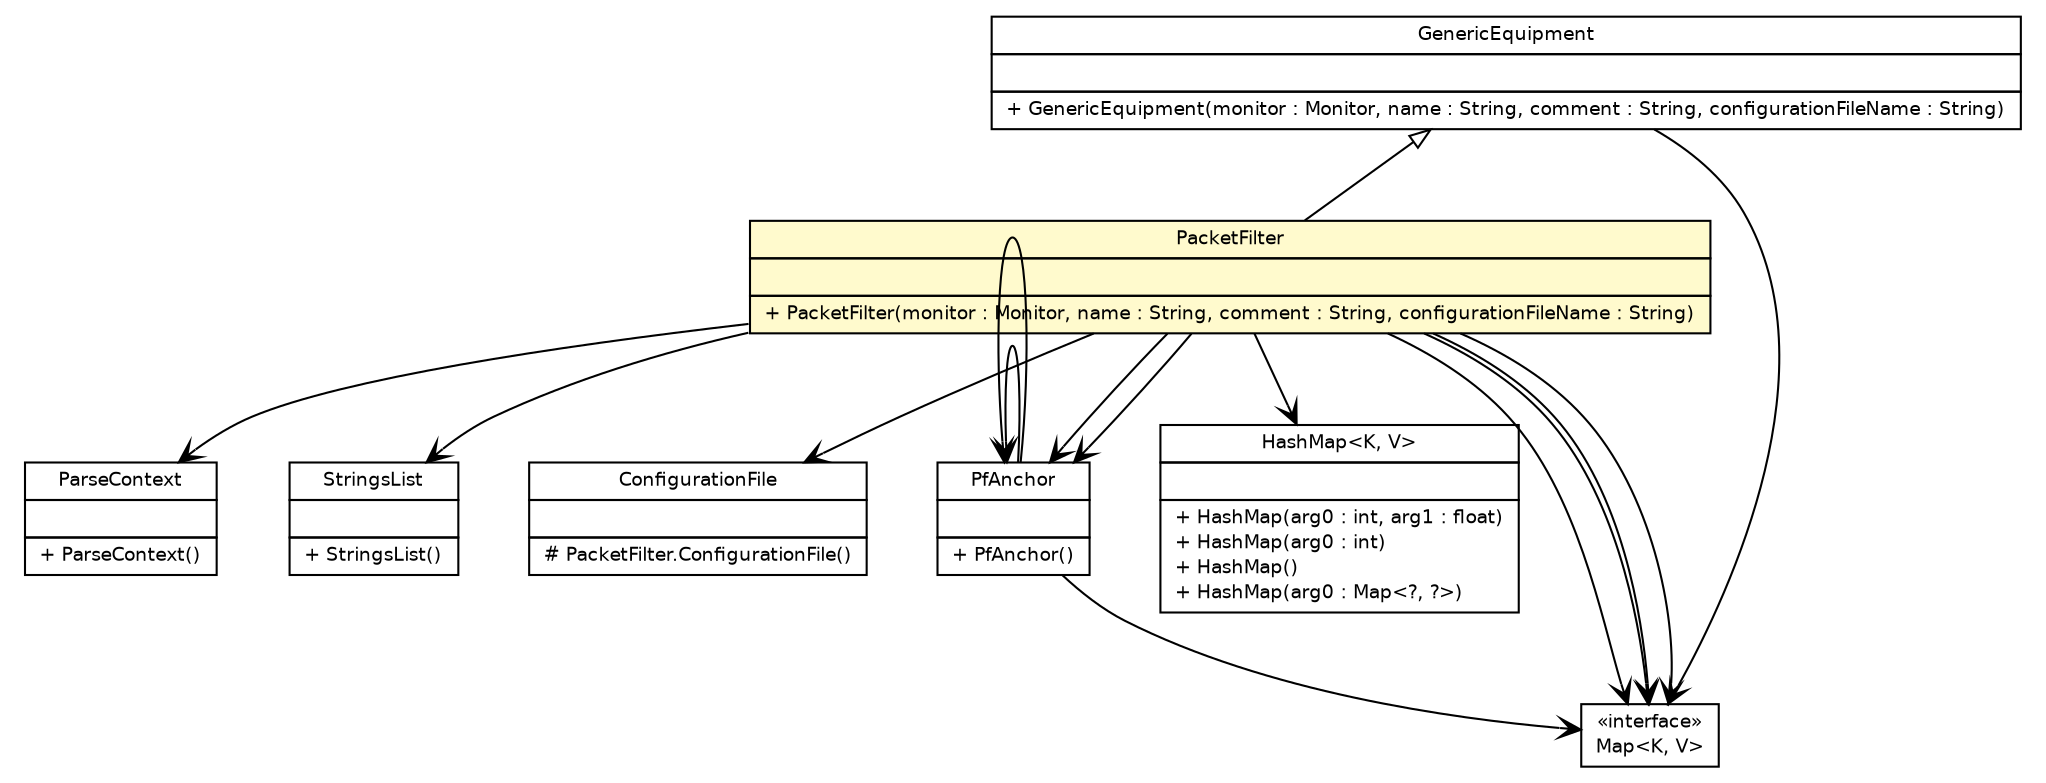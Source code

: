 #!/usr/local/bin/dot
#
# Class diagram 
# Generated by UmlGraph version 4.6 (http://www.spinellis.gr/sw/umlgraph)
#

digraph G {
	edge [fontname="Helvetica",fontsize=10,labelfontname="Helvetica",labelfontsize=10];
	node [fontname="Helvetica",fontsize=10,shape=plaintext];
	// fr.univrennes1.cri.jtacl.lib.misc.ParseContext
	c14870 [label=<<table border="0" cellborder="1" cellspacing="0" cellpadding="2" port="p" href="../../lib/misc/ParseContext.html">
		<tr><td><table border="0" cellspacing="0" cellpadding="1">
			<tr><td> ParseContext </td></tr>
		</table></td></tr>
		<tr><td><table border="0" cellspacing="0" cellpadding="1">
			<tr><td align="left">  </td></tr>
		</table></td></tr>
		<tr><td><table border="0" cellspacing="0" cellpadding="1">
			<tr><td align="left"> + ParseContext() </td></tr>
		</table></td></tr>
		</table>>, fontname="Helvetica", fontcolor="black", fontsize=9.0];
	// fr.univrennes1.cri.jtacl.lib.misc.StringsList
	c14873 [label=<<table border="0" cellborder="1" cellspacing="0" cellpadding="2" port="p" href="../../lib/misc/StringsList.html">
		<tr><td><table border="0" cellspacing="0" cellpadding="1">
			<tr><td> StringsList </td></tr>
		</table></td></tr>
		<tr><td><table border="0" cellspacing="0" cellpadding="1">
			<tr><td align="left">  </td></tr>
		</table></td></tr>
		<tr><td><table border="0" cellspacing="0" cellpadding="1">
			<tr><td align="left"> + StringsList() </td></tr>
		</table></td></tr>
		</table>>, fontname="Helvetica", fontcolor="black", fontsize=9.0];
	// fr.univrennes1.cri.jtacl.equipments.openbsd.PacketFilter
	c14952 [label=<<table border="0" cellborder="1" cellspacing="0" cellpadding="2" port="p" bgcolor="lemonChiffon" href="./PacketFilter.html">
		<tr><td><table border="0" cellspacing="0" cellpadding="1">
			<tr><td> PacketFilter </td></tr>
		</table></td></tr>
		<tr><td><table border="0" cellspacing="0" cellpadding="1">
			<tr><td align="left">  </td></tr>
		</table></td></tr>
		<tr><td><table border="0" cellspacing="0" cellpadding="1">
			<tr><td align="left"> + PacketFilter(monitor : Monitor, name : String, comment : String, configurationFileName : String) </td></tr>
		</table></td></tr>
		</table>>, fontname="Helvetica", fontcolor="black", fontsize=9.0];
	// fr.univrennes1.cri.jtacl.equipments.openbsd.PacketFilter.ConfigurationFile
	c14953 [label=<<table border="0" cellborder="1" cellspacing="0" cellpadding="2" port="p" href="./PacketFilter.ConfigurationFile.html">
		<tr><td><table border="0" cellspacing="0" cellpadding="1">
			<tr><td> ConfigurationFile </td></tr>
		</table></td></tr>
		<tr><td><table border="0" cellspacing="0" cellpadding="1">
			<tr><td align="left">  </td></tr>
		</table></td></tr>
		<tr><td><table border="0" cellspacing="0" cellpadding="1">
			<tr><td align="left"> # PacketFilter.ConfigurationFile() </td></tr>
		</table></td></tr>
		</table>>, fontname="Helvetica", fontcolor="black", fontsize=9.0];
	// fr.univrennes1.cri.jtacl.equipments.openbsd.PfAnchor
	c14976 [label=<<table border="0" cellborder="1" cellspacing="0" cellpadding="2" port="p" href="./PfAnchor.html">
		<tr><td><table border="0" cellspacing="0" cellpadding="1">
			<tr><td> PfAnchor </td></tr>
		</table></td></tr>
		<tr><td><table border="0" cellspacing="0" cellpadding="1">
			<tr><td align="left">  </td></tr>
		</table></td></tr>
		<tr><td><table border="0" cellspacing="0" cellpadding="1">
			<tr><td align="left"> + PfAnchor() </td></tr>
		</table></td></tr>
		</table>>, fontname="Helvetica", fontcolor="black", fontsize=9.0];
	// fr.univrennes1.cri.jtacl.equipments.GenericEquipment
	c14984 [label=<<table border="0" cellborder="1" cellspacing="0" cellpadding="2" port="p" href="../GenericEquipment.html">
		<tr><td><table border="0" cellspacing="0" cellpadding="1">
			<tr><td> GenericEquipment </td></tr>
		</table></td></tr>
		<tr><td><table border="0" cellspacing="0" cellpadding="1">
			<tr><td align="left">  </td></tr>
		</table></td></tr>
		<tr><td><table border="0" cellspacing="0" cellpadding="1">
			<tr><td align="left"> + GenericEquipment(monitor : Monitor, name : String, comment : String, configurationFileName : String) </td></tr>
		</table></td></tr>
		</table>>, fontname="Helvetica", fontcolor="black", fontsize=9.0];
	//fr.univrennes1.cri.jtacl.equipments.openbsd.PacketFilter extends fr.univrennes1.cri.jtacl.equipments.GenericEquipment
	c14984:p -> c14952:p [dir=back,arrowtail=empty];
	// fr.univrennes1.cri.jtacl.equipments.openbsd.PacketFilter NAVASSOC java.util.HashMap<K, V>
	c14952:p -> c14986:p [taillabel="", label="", headlabel="", fontname="Helvetica", fontcolor="black", fontsize=10.0, color="black", arrowhead=open];
	// fr.univrennes1.cri.jtacl.equipments.openbsd.PacketFilter NAVASSOC java.util.Map<K, V>
	c14952:p -> c14987:p [taillabel="", label="", headlabel="", fontname="Helvetica", fontcolor="black", fontsize=10.0, color="black", arrowhead=open];
	// fr.univrennes1.cri.jtacl.equipments.openbsd.PacketFilter NAVASSOC fr.univrennes1.cri.jtacl.equipments.openbsd.PacketFilter.ConfigurationFile
	c14952:p -> c14953:p [taillabel="", label="", headlabel="", fontname="Helvetica", fontcolor="black", fontsize=10.0, color="black", arrowhead=open];
	// fr.univrennes1.cri.jtacl.equipments.openbsd.PacketFilter NAVASSOC fr.univrennes1.cri.jtacl.lib.misc.StringsList
	c14952:p -> c14873:p [taillabel="", label="", headlabel="", fontname="Helvetica", fontcolor="black", fontsize=10.0, color="black", arrowhead=open];
	// fr.univrennes1.cri.jtacl.equipments.openbsd.PacketFilter NAVASSOC java.util.Map<K, V>
	c14952:p -> c14987:p [taillabel="", label="", headlabel="", fontname="Helvetica", fontcolor="black", fontsize=10.0, color="black", arrowhead=open];
	// fr.univrennes1.cri.jtacl.equipments.openbsd.PacketFilter NAVASSOC fr.univrennes1.cri.jtacl.lib.misc.ParseContext
	c14952:p -> c14870:p [taillabel="", label="", headlabel="", fontname="Helvetica", fontcolor="black", fontsize=10.0, color="black", arrowhead=open];
	// fr.univrennes1.cri.jtacl.equipments.openbsd.PacketFilter NAVASSOC java.util.Map<K, V>
	c14952:p -> c14987:p [taillabel="", label="", headlabel="", fontname="Helvetica", fontcolor="black", fontsize=10.0, color="black", arrowhead=open];
	// fr.univrennes1.cri.jtacl.equipments.openbsd.PacketFilter NAVASSOC java.util.Map<K, V>
	c14952:p -> c14987:p [taillabel="", label="", headlabel="", fontname="Helvetica", fontcolor="black", fontsize=10.0, color="black", arrowhead=open];
	// fr.univrennes1.cri.jtacl.equipments.openbsd.PacketFilter NAVASSOC fr.univrennes1.cri.jtacl.equipments.openbsd.PfAnchor
	c14952:p -> c14976:p [taillabel="", label="", headlabel="", fontname="Helvetica", fontcolor="black", fontsize=10.0, color="black", arrowhead=open];
	// fr.univrennes1.cri.jtacl.equipments.openbsd.PacketFilter NAVASSOC fr.univrennes1.cri.jtacl.equipments.openbsd.PfAnchor
	c14952:p -> c14976:p [taillabel="", label="", headlabel="", fontname="Helvetica", fontcolor="black", fontsize=10.0, color="black", arrowhead=open];
	// fr.univrennes1.cri.jtacl.equipments.openbsd.PfAnchor NAVASSOC fr.univrennes1.cri.jtacl.equipments.openbsd.PfAnchor
	c14976:p -> c14976:p [taillabel="", label="", headlabel="", fontname="Helvetica", fontcolor="black", fontsize=10.0, color="black", arrowhead=open];
	// fr.univrennes1.cri.jtacl.equipments.openbsd.PfAnchor NAVASSOC fr.univrennes1.cri.jtacl.equipments.openbsd.PfAnchor
	c14976:p -> c14976:p [taillabel="", label="", headlabel="", fontname="Helvetica", fontcolor="black", fontsize=10.0, color="black", arrowhead=open];
	// fr.univrennes1.cri.jtacl.equipments.openbsd.PfAnchor NAVASSOC java.util.Map<K, V>
	c14976:p -> c14987:p [taillabel="", label="", headlabel="", fontname="Helvetica", fontcolor="black", fontsize=10.0, color="black", arrowhead=open];
	// fr.univrennes1.cri.jtacl.equipments.GenericEquipment NAVASSOC java.util.Map<K, V>
	c14984:p -> c14987:p [taillabel="", label="", headlabel="", fontname="Helvetica", fontcolor="black", fontsize=10.0, color="black", arrowhead=open];
	// java.util.HashMap<K, V>
	c14986 [label=<<table border="0" cellborder="1" cellspacing="0" cellpadding="2" port="p" href="http://java.sun.com/j2se/1.4.2/docs/api/java/util/HashMap.html">
		<tr><td><table border="0" cellspacing="0" cellpadding="1">
			<tr><td> HashMap&lt;K, V&gt; </td></tr>
		</table></td></tr>
		<tr><td><table border="0" cellspacing="0" cellpadding="1">
			<tr><td align="left">  </td></tr>
		</table></td></tr>
		<tr><td><table border="0" cellspacing="0" cellpadding="1">
			<tr><td align="left"> + HashMap(arg0 : int, arg1 : float) </td></tr>
			<tr><td align="left"> + HashMap(arg0 : int) </td></tr>
			<tr><td align="left"> + HashMap() </td></tr>
			<tr><td align="left"> + HashMap(arg0 : Map&lt;?, ?&gt;) </td></tr>
		</table></td></tr>
		</table>>, fontname="Helvetica", fontcolor="black", fontsize=9.0];
	// java.util.Map<K, V>
	c14987 [label=<<table border="0" cellborder="1" cellspacing="0" cellpadding="2" port="p" href="http://java.sun.com/j2se/1.4.2/docs/api/java/util/Map.html">
		<tr><td><table border="0" cellspacing="0" cellpadding="1">
			<tr><td> &laquo;interface&raquo; </td></tr>
			<tr><td> Map&lt;K, V&gt; </td></tr>
		</table></td></tr>
		</table>>, fontname="Helvetica", fontcolor="black", fontsize=9.0];
}

